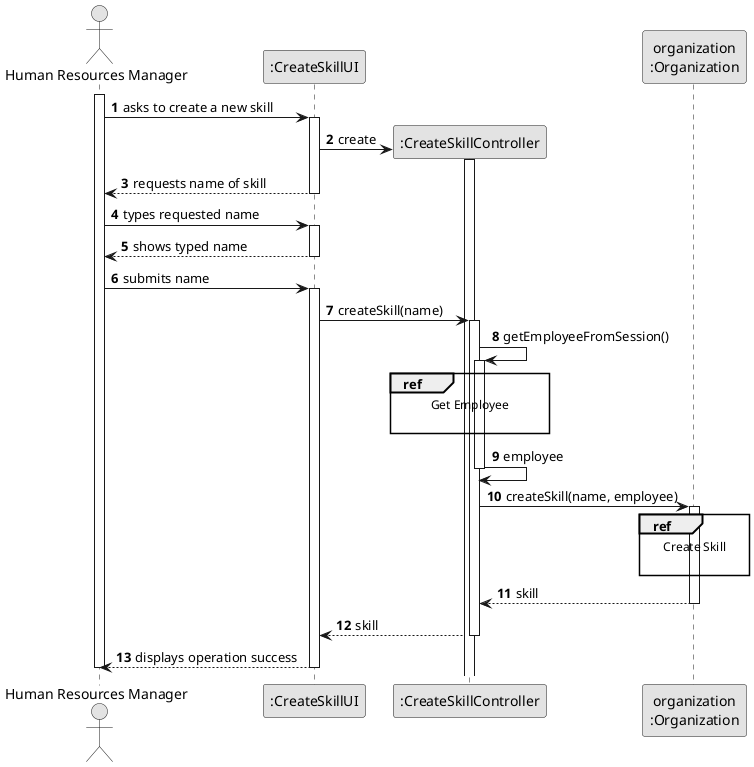 @startuml
skinparam monochrome true
skinparam packageStyle rectangle
skinparam shadowing false

autonumber

'hide footbox
actor "Human Resources Manager" as ADM
participant ":CreateSkillUI" as UI
participant ":CreateSkillController" as CTRL
participant "organization\n:Organization" as ORG

activate ADM

    ADM -> UI : asks to create a new skill

    activate UI

        UI -> CTRL** : create

        activate CTRL

        UI --> ADM : requests name of skill
    deactivate UI

    ADM -> UI : types requested name
    activate UI

        UI --> ADM : shows typed name
    deactivate UI

    ADM -> UI : submits name
    activate UI

        UI -> CTRL : createSkill(name)
        activate CTRL

            CTRL -> CTRL : getEmployeeFromSession()
            activate CTRL

                ref over CTRL
                    Get Employee

                end ref
                CTRL -> CTRL : employee
            deactivate CTRL

            CTRL -> ORG: createSkill(name, employee)
            activate ORG

                ref over ORG
                    Create Skill

                end

                ORG --> CTRL : skill
            deactivate ORG

            CTRL --> UI: skill
            deactivate CTRL
            UI --> ADM: displays operation success
    deactivate UI

deactivate ADM

@enduml